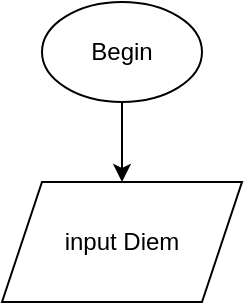 <mxfile version="15.8.9" type="device"><diagram id="31O0r91wyWoNMX64jrc-" name="Page-1"><mxGraphModel dx="868" dy="450" grid="1" gridSize="10" guides="1" tooltips="1" connect="1" arrows="1" fold="1" page="1" pageScale="1" pageWidth="850" pageHeight="1100" math="0" shadow="0"><root><mxCell id="0"/><mxCell id="1" parent="0"/><mxCell id="a_ELa4Ka4tSXdzUmTv-7-2" style="edgeStyle=orthogonalEdgeStyle;rounded=0;orthogonalLoop=1;jettySize=auto;html=1;" edge="1" parent="1" source="a_ELa4Ka4tSXdzUmTv-7-1"><mxGeometry relative="1" as="geometry"><mxPoint x="360" y="130" as="targetPoint"/></mxGeometry></mxCell><mxCell id="a_ELa4Ka4tSXdzUmTv-7-1" value="Begin" style="ellipse;whiteSpace=wrap;html=1;" vertex="1" parent="1"><mxGeometry x="320" y="40" width="80" height="50" as="geometry"/></mxCell><mxCell id="a_ELa4Ka4tSXdzUmTv-7-3" value="input Diem" style="shape=parallelogram;perimeter=parallelogramPerimeter;whiteSpace=wrap;html=1;fixedSize=1;" vertex="1" parent="1"><mxGeometry x="300" y="130" width="120" height="60" as="geometry"/></mxCell></root></mxGraphModel></diagram></mxfile>